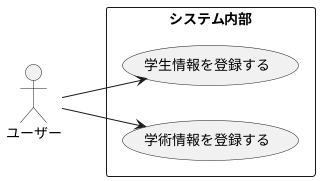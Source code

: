 @startuml
left to right direction
actor "ユーザー" as fc
rectangle "システム内部" {
  usecase "学生情報を登録する" as UC1
  usecase "学術情報を登録する" as UC2
}
fc --> UC1
fc --> UC2
@enduml
